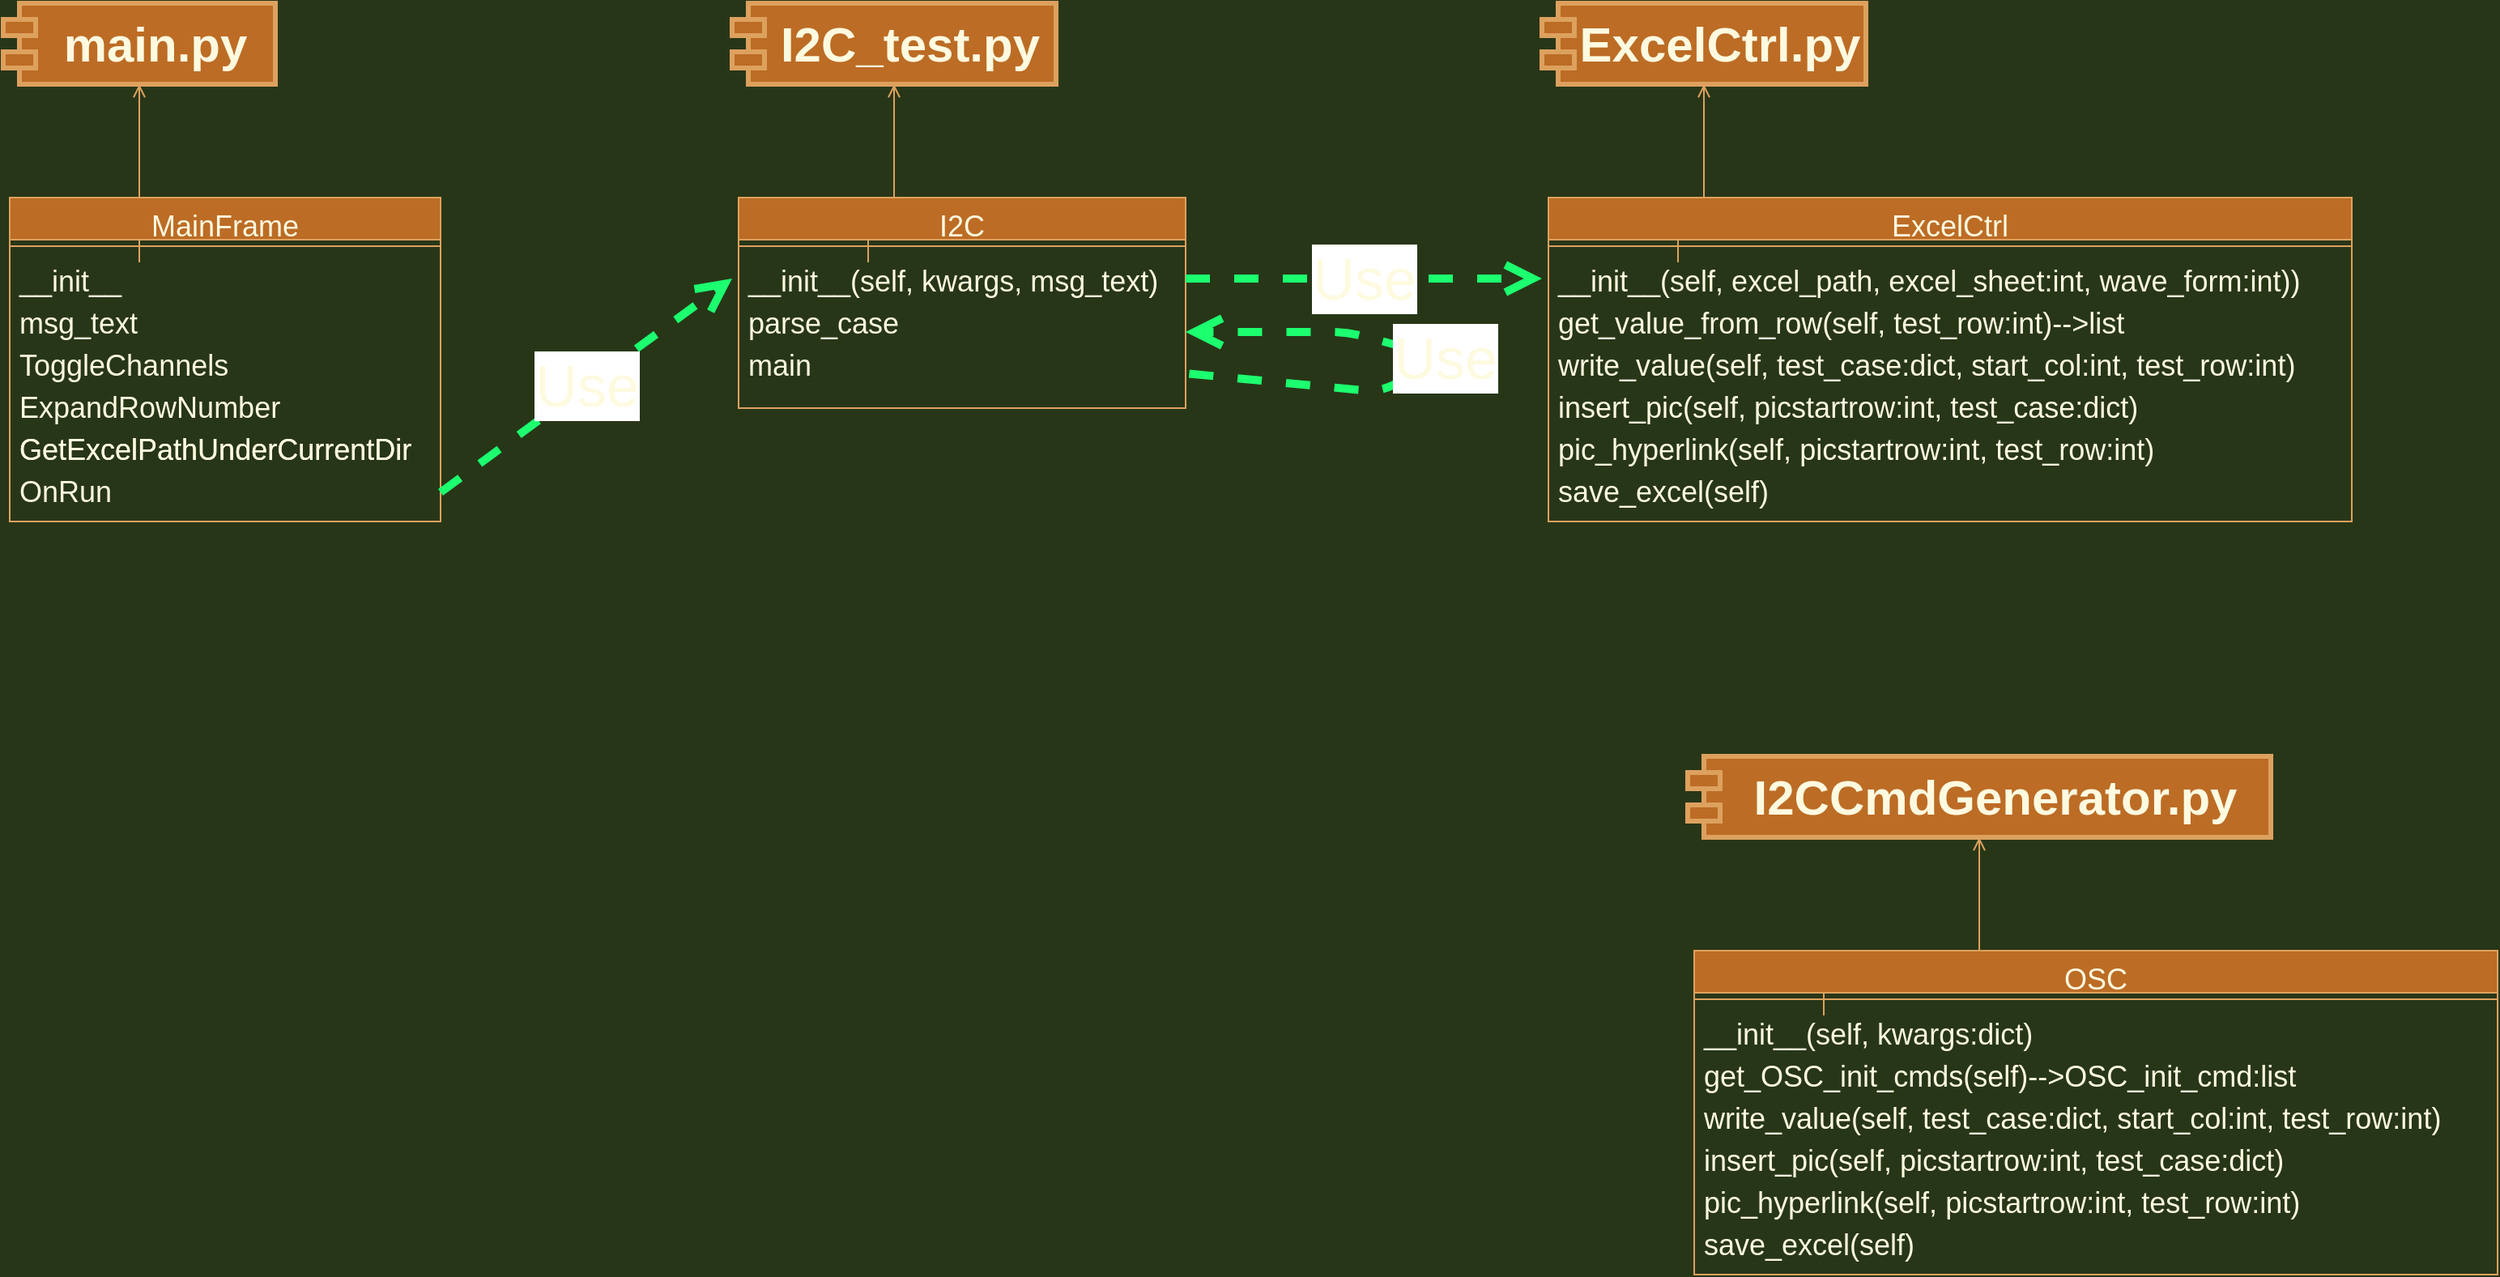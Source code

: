 <mxfile version="15.2.1" type="github">
  <diagram id="C5RBs43oDa-KdzZeNtuy" name="I2C Diagram">
    <mxGraphModel dx="1940" dy="1286" grid="1" gridSize="10" guides="1" tooltips="1" connect="1" arrows="1" fold="1" page="1" pageScale="1" pageWidth="827" pageHeight="1169" background="#283618" math="0" shadow="0">
      <root>
        <mxCell id="WIyWlLk6GJQsqaUBKTNV-0" />
        <mxCell id="WIyWlLk6GJQsqaUBKTNV-1" parent="WIyWlLk6GJQsqaUBKTNV-0" />
        <mxCell id="vuCsuV92tiSEWa9CnFil-13" value="main.py" style="shape=module;align=left;spacingLeft=20;align=center;verticalAlign=top;fillColor=#BC6C25;strokeColor=#DDA15E;fontColor=#FEFAE0;strokeWidth=3;fontStyle=1;fontSize=30;" vertex="1" parent="WIyWlLk6GJQsqaUBKTNV-1">
          <mxGeometry x="-450" y="120" width="168" height="50" as="geometry" />
        </mxCell>
        <mxCell id="vuCsuV92tiSEWa9CnFil-24" style="edgeStyle=orthogonalEdgeStyle;rounded=0;orthogonalLoop=1;jettySize=auto;html=1;entryX=0.5;entryY=1;entryDx=0;entryDy=0;endArrow=open;endFill=0;labelBackgroundColor=#283618;strokeColor=#DDA15E;fontColor=#FEFAE0;" edge="1" parent="WIyWlLk6GJQsqaUBKTNV-1" target="vuCsuV92tiSEWa9CnFil-13">
          <mxGeometry relative="1" as="geometry">
            <mxPoint x="-366" y="280" as="sourcePoint" />
            <Array as="points">
              <mxPoint x="-366" y="250" />
            </Array>
          </mxGeometry>
        </mxCell>
        <mxCell id="vuCsuV92tiSEWa9CnFil-41" value="MainFrame" style="swimlane;fontStyle=0;align=center;verticalAlign=top;childLayout=stackLayout;horizontal=1;startSize=26;horizontalStack=0;resizeParent=1;resizeLast=0;collapsible=1;marginBottom=0;rounded=0;shadow=0;strokeWidth=1;fillColor=#BC6C25;strokeColor=#DDA15E;fontColor=#FEFAE0;fontSize=18;" vertex="1" parent="WIyWlLk6GJQsqaUBKTNV-1">
          <mxGeometry x="-446" y="240" width="266" height="200" as="geometry">
            <mxRectangle x="120" y="360" width="160" height="26" as="alternateBounds" />
          </mxGeometry>
        </mxCell>
        <mxCell id="vuCsuV92tiSEWa9CnFil-44" value="" style="line;html=1;strokeWidth=1;align=left;verticalAlign=middle;spacingTop=-1;spacingLeft=3;spacingRight=3;rotatable=0;labelPosition=right;points=[];portConstraint=eastwest;labelBackgroundColor=#283618;fillColor=#BC6C25;strokeColor=#DDA15E;fontColor=#FEFAE0;fontSize=18;" vertex="1" parent="vuCsuV92tiSEWa9CnFil-41">
          <mxGeometry y="26" width="266" height="8" as="geometry" />
        </mxCell>
        <mxCell id="vuCsuV92tiSEWa9CnFil-45" value="__init__" style="text;align=left;verticalAlign=top;spacingLeft=4;spacingRight=4;overflow=hidden;rotatable=0;points=[[0,0.5],[1,0.5]];portConstraint=eastwest;fontStyle=0;fontColor=#FEFAE0;fontSize=18;" vertex="1" parent="vuCsuV92tiSEWa9CnFil-41">
          <mxGeometry y="34" width="266" height="26" as="geometry" />
        </mxCell>
        <mxCell id="vuCsuV92tiSEWa9CnFil-46" value="msg_text" style="text;align=left;verticalAlign=top;spacingLeft=4;spacingRight=4;overflow=hidden;rotatable=0;points=[[0,0.5],[1,0.5]];portConstraint=eastwest;fontColor=#FEFAE0;fontSize=18;" vertex="1" parent="vuCsuV92tiSEWa9CnFil-41">
          <mxGeometry y="60" width="266" height="26" as="geometry" />
        </mxCell>
        <mxCell id="vuCsuV92tiSEWa9CnFil-47" value="ToggleChannels" style="text;align=left;verticalAlign=top;spacingLeft=4;spacingRight=4;overflow=hidden;rotatable=0;points=[[0,0.5],[1,0.5]];portConstraint=eastwest;fontColor=#FEFAE0;fontSize=18;" vertex="1" parent="vuCsuV92tiSEWa9CnFil-41">
          <mxGeometry y="86" width="266" height="26" as="geometry" />
        </mxCell>
        <mxCell id="vuCsuV92tiSEWa9CnFil-48" value="ExpandRowNumber" style="text;align=left;verticalAlign=top;spacingLeft=4;spacingRight=4;overflow=hidden;rotatable=0;points=[[0,0.5],[1,0.5]];portConstraint=eastwest;fontColor=#FEFAE0;fontSize=18;" vertex="1" parent="vuCsuV92tiSEWa9CnFil-41">
          <mxGeometry y="112" width="266" height="26" as="geometry" />
        </mxCell>
        <mxCell id="vuCsuV92tiSEWa9CnFil-50" value="GetExcelPathUnderCurrentDir" style="text;align=left;verticalAlign=top;spacingLeft=4;spacingRight=4;overflow=hidden;rotatable=0;points=[[0,0.5],[1,0.5]];portConstraint=eastwest;fontColor=#FEFAE0;fontSize=18;" vertex="1" parent="vuCsuV92tiSEWa9CnFil-41">
          <mxGeometry y="138" width="266" height="26" as="geometry" />
        </mxCell>
        <mxCell id="vuCsuV92tiSEWa9CnFil-51" value="OnRun" style="text;align=left;verticalAlign=top;spacingLeft=4;spacingRight=4;overflow=hidden;rotatable=0;points=[[0,0.5],[1,0.5]];portConstraint=eastwest;fontColor=#FEFAE0;fontSize=18;" vertex="1" parent="vuCsuV92tiSEWa9CnFil-41">
          <mxGeometry y="164" width="266" height="36" as="geometry" />
        </mxCell>
        <mxCell id="vuCsuV92tiSEWa9CnFil-49" value="GetExcelPathUnderCurrentDir" style="text;align=left;verticalAlign=top;spacingLeft=4;spacingRight=4;overflow=hidden;rotatable=0;points=[[0,0.5],[1,0.5]];portConstraint=eastwest;fontColor=#FEFAE0;fontSize=18;" vertex="1" parent="WIyWlLk6GJQsqaUBKTNV-1">
          <mxGeometry x="-446" y="378" width="276" height="26" as="geometry" />
        </mxCell>
        <mxCell id="vuCsuV92tiSEWa9CnFil-52" value="I2C_test.py" style="shape=module;align=left;spacingLeft=20;align=center;verticalAlign=top;fillColor=#BC6C25;strokeColor=#DDA15E;fontColor=#FEFAE0;strokeWidth=3;fontStyle=1;fontSize=30;" vertex="1" parent="WIyWlLk6GJQsqaUBKTNV-1">
          <mxGeometry y="120" width="200" height="50" as="geometry" />
        </mxCell>
        <mxCell id="vuCsuV92tiSEWa9CnFil-53" style="edgeStyle=orthogonalEdgeStyle;rounded=0;orthogonalLoop=1;jettySize=auto;html=1;entryX=0.5;entryY=1;entryDx=0;entryDy=0;endArrow=open;endFill=0;labelBackgroundColor=#283618;strokeColor=#DDA15E;fontColor=#FEFAE0;" edge="1" target="vuCsuV92tiSEWa9CnFil-52" parent="WIyWlLk6GJQsqaUBKTNV-1">
          <mxGeometry relative="1" as="geometry">
            <mxPoint x="84" y="280" as="sourcePoint" />
            <Array as="points">
              <mxPoint x="84" y="250" />
            </Array>
          </mxGeometry>
        </mxCell>
        <mxCell id="vuCsuV92tiSEWa9CnFil-54" value="I2C" style="swimlane;fontStyle=0;align=center;verticalAlign=top;childLayout=stackLayout;horizontal=1;startSize=26;horizontalStack=0;resizeParent=1;resizeLast=0;collapsible=1;marginBottom=0;rounded=0;shadow=0;strokeWidth=1;fillColor=#BC6C25;strokeColor=#DDA15E;fontColor=#FEFAE0;fontSize=18;" vertex="1" parent="WIyWlLk6GJQsqaUBKTNV-1">
          <mxGeometry x="4" y="240" width="276" height="130" as="geometry">
            <mxRectangle x="120" y="360" width="160" height="26" as="alternateBounds" />
          </mxGeometry>
        </mxCell>
        <mxCell id="vuCsuV92tiSEWa9CnFil-55" value="" style="line;html=1;strokeWidth=1;align=left;verticalAlign=middle;spacingTop=-1;spacingLeft=3;spacingRight=3;rotatable=0;labelPosition=right;points=[];portConstraint=eastwest;labelBackgroundColor=#283618;fillColor=#BC6C25;strokeColor=#DDA15E;fontColor=#FEFAE0;fontSize=18;" vertex="1" parent="vuCsuV92tiSEWa9CnFil-54">
          <mxGeometry y="26" width="276" height="8" as="geometry" />
        </mxCell>
        <mxCell id="vuCsuV92tiSEWa9CnFil-56" value="__init__(self, kwargs, msg_text)" style="text;align=left;verticalAlign=top;spacingLeft=4;spacingRight=4;overflow=hidden;rotatable=0;points=[[0,0.5],[1,0.5]];portConstraint=eastwest;fontStyle=0;fontColor=#FEFAE0;fontSize=18;" vertex="1" parent="vuCsuV92tiSEWa9CnFil-54">
          <mxGeometry y="34" width="276" height="26" as="geometry" />
        </mxCell>
        <mxCell id="vuCsuV92tiSEWa9CnFil-57" value="parse_case" style="text;align=left;verticalAlign=top;spacingLeft=4;spacingRight=4;overflow=hidden;rotatable=0;points=[[0,0.5],[1,0.5]];portConstraint=eastwest;fontColor=#FEFAE0;fontSize=18;" vertex="1" parent="vuCsuV92tiSEWa9CnFil-54">
          <mxGeometry y="60" width="276" height="26" as="geometry" />
        </mxCell>
        <mxCell id="vuCsuV92tiSEWa9CnFil-58" value="main" style="text;align=left;verticalAlign=top;spacingLeft=4;spacingRight=4;overflow=hidden;rotatable=0;points=[[0,0.5],[1,0.5]];portConstraint=eastwest;fontColor=#FEFAE0;fontSize=18;" vertex="1" parent="vuCsuV92tiSEWa9CnFil-54">
          <mxGeometry y="86" width="276" height="26" as="geometry" />
        </mxCell>
        <mxCell id="vuCsuV92tiSEWa9CnFil-86" value="Use" style="endArrow=open;endSize=12;dashed=1;html=1;fontSize=36;fontColor=#FEFAE0;strokeColor=#1CFF6F;strokeWidth=5;fillColor=#BC6C25;exitX=1.008;exitY=0.876;exitDx=0;exitDy=0;exitPerimeter=0;" edge="1" parent="vuCsuV92tiSEWa9CnFil-54" source="vuCsuV92tiSEWa9CnFil-58">
          <mxGeometry width="160" relative="1" as="geometry">
            <mxPoint x="256" y="120" as="sourcePoint" />
            <mxPoint x="276" y="83" as="targetPoint" />
            <Array as="points">
              <mxPoint x="396" y="120" />
              <mxPoint x="436" y="99" />
              <mxPoint x="376" y="83" />
            </Array>
          </mxGeometry>
        </mxCell>
        <mxCell id="vuCsuV92tiSEWa9CnFil-65" value="ExcelCtrl.py" style="shape=module;align=left;spacingLeft=20;align=center;verticalAlign=top;fillColor=#BC6C25;strokeColor=#DDA15E;fontColor=#FEFAE0;strokeWidth=3;fontStyle=1;fontSize=30;" vertex="1" parent="WIyWlLk6GJQsqaUBKTNV-1">
          <mxGeometry x="500" y="120" width="200" height="50" as="geometry" />
        </mxCell>
        <mxCell id="vuCsuV92tiSEWa9CnFil-66" style="edgeStyle=orthogonalEdgeStyle;rounded=0;orthogonalLoop=1;jettySize=auto;html=1;entryX=0.5;entryY=1;entryDx=0;entryDy=0;endArrow=open;endFill=0;labelBackgroundColor=#283618;strokeColor=#DDA15E;fontColor=#FEFAE0;" edge="1" target="vuCsuV92tiSEWa9CnFil-65" parent="WIyWlLk6GJQsqaUBKTNV-1">
          <mxGeometry relative="1" as="geometry">
            <mxPoint x="584" y="280" as="sourcePoint" />
            <Array as="points">
              <mxPoint x="584" y="250" />
            </Array>
          </mxGeometry>
        </mxCell>
        <mxCell id="vuCsuV92tiSEWa9CnFil-67" value="ExcelCtrl" style="swimlane;fontStyle=0;align=center;verticalAlign=top;childLayout=stackLayout;horizontal=1;startSize=26;horizontalStack=0;resizeParent=1;resizeLast=0;collapsible=1;marginBottom=0;rounded=0;shadow=0;strokeWidth=1;fillColor=#BC6C25;strokeColor=#DDA15E;fontColor=#FEFAE0;fontSize=18;" vertex="1" parent="WIyWlLk6GJQsqaUBKTNV-1">
          <mxGeometry x="504" y="240" width="496" height="200" as="geometry">
            <mxRectangle x="120" y="360" width="160" height="26" as="alternateBounds" />
          </mxGeometry>
        </mxCell>
        <mxCell id="vuCsuV92tiSEWa9CnFil-68" value="" style="line;html=1;strokeWidth=1;align=left;verticalAlign=middle;spacingTop=-1;spacingLeft=3;spacingRight=3;rotatable=0;labelPosition=right;points=[];portConstraint=eastwest;labelBackgroundColor=#283618;fillColor=#BC6C25;strokeColor=#DDA15E;fontColor=#FEFAE0;fontSize=18;" vertex="1" parent="vuCsuV92tiSEWa9CnFil-67">
          <mxGeometry y="26" width="496" height="8" as="geometry" />
        </mxCell>
        <mxCell id="vuCsuV92tiSEWa9CnFil-69" value="__init__(self, excel_path, excel_sheet:int, wave_form:int))" style="text;align=left;verticalAlign=top;spacingLeft=4;spacingRight=4;overflow=hidden;rotatable=0;points=[[0,0.5],[1,0.5]];portConstraint=eastwest;fontStyle=0;fontColor=#FEFAE0;fontSize=18;" vertex="1" parent="vuCsuV92tiSEWa9CnFil-67">
          <mxGeometry y="34" width="496" height="26" as="geometry" />
        </mxCell>
        <mxCell id="vuCsuV92tiSEWa9CnFil-70" value="get_value_from_row(self, test_row:int)--&gt;list" style="text;align=left;verticalAlign=top;spacingLeft=4;spacingRight=4;overflow=hidden;rotatable=0;points=[[0,0.5],[1,0.5]];portConstraint=eastwest;fontColor=#FEFAE0;fontSize=18;" vertex="1" parent="vuCsuV92tiSEWa9CnFil-67">
          <mxGeometry y="60" width="496" height="26" as="geometry" />
        </mxCell>
        <mxCell id="vuCsuV92tiSEWa9CnFil-71" value="write_value(self, test_case:dict, start_col:int, test_row:int)" style="text;align=left;verticalAlign=top;spacingLeft=4;spacingRight=4;overflow=hidden;rotatable=0;points=[[0,0.5],[1,0.5]];portConstraint=eastwest;fontColor=#FEFAE0;fontSize=18;" vertex="1" parent="vuCsuV92tiSEWa9CnFil-67">
          <mxGeometry y="86" width="496" height="26" as="geometry" />
        </mxCell>
        <mxCell id="vuCsuV92tiSEWa9CnFil-73" value="insert_pic(self, picstartrow:int, test_case:dict)" style="text;align=left;verticalAlign=top;spacingLeft=4;spacingRight=4;overflow=hidden;rotatable=0;points=[[0,0.5],[1,0.5]];portConstraint=eastwest;fontColor=#FEFAE0;fontSize=18;" vertex="1" parent="vuCsuV92tiSEWa9CnFil-67">
          <mxGeometry y="112" width="496" height="26" as="geometry" />
        </mxCell>
        <mxCell id="vuCsuV92tiSEWa9CnFil-72" value="pic_hyperlink(self, picstartrow:int, test_row:int)" style="text;align=left;verticalAlign=top;spacingLeft=4;spacingRight=4;overflow=hidden;rotatable=0;points=[[0,0.5],[1,0.5]];portConstraint=eastwest;fontColor=#FEFAE0;fontSize=18;" vertex="1" parent="vuCsuV92tiSEWa9CnFil-67">
          <mxGeometry y="138" width="496" height="26" as="geometry" />
        </mxCell>
        <mxCell id="vuCsuV92tiSEWa9CnFil-74" value="save_excel(self)" style="text;align=left;verticalAlign=top;spacingLeft=4;spacingRight=4;overflow=hidden;rotatable=0;points=[[0,0.5],[1,0.5]];portConstraint=eastwest;fontColor=#FEFAE0;fontSize=18;" vertex="1" parent="vuCsuV92tiSEWa9CnFil-67">
          <mxGeometry y="164" width="496" height="26" as="geometry" />
        </mxCell>
        <mxCell id="vuCsuV92tiSEWa9CnFil-81" value="Use" style="endArrow=open;endSize=12;dashed=1;html=1;fontSize=36;fontColor=#FEFAE0;strokeColor=#1CFF6F;strokeWidth=5;fillColor=#BC6C25;exitX=1;exitY=0.5;exitDx=0;exitDy=0;" edge="1" parent="WIyWlLk6GJQsqaUBKTNV-1" source="vuCsuV92tiSEWa9CnFil-51">
          <mxGeometry width="160" relative="1" as="geometry">
            <mxPoint x="-170" y="420" as="sourcePoint" />
            <mxPoint y="290" as="targetPoint" />
          </mxGeometry>
        </mxCell>
        <mxCell id="vuCsuV92tiSEWa9CnFil-84" value="Use" style="endArrow=open;endSize=12;dashed=1;html=1;fontSize=36;fontColor=#FEFAE0;strokeColor=#1CFF6F;strokeWidth=5;fillColor=#BC6C25;" edge="1" parent="WIyWlLk6GJQsqaUBKTNV-1">
          <mxGeometry width="160" relative="1" as="geometry">
            <mxPoint x="280" y="290" as="sourcePoint" />
            <mxPoint x="500" y="290" as="targetPoint" />
          </mxGeometry>
        </mxCell>
        <mxCell id="vuCsuV92tiSEWa9CnFil-88" value="I2CCmdGenerator.py" style="shape=module;align=left;spacingLeft=20;align=center;verticalAlign=top;fillColor=#BC6C25;strokeColor=#DDA15E;fontColor=#FEFAE0;strokeWidth=3;fontStyle=1;fontSize=30;" vertex="1" parent="WIyWlLk6GJQsqaUBKTNV-1">
          <mxGeometry x="590" y="585" width="360" height="50" as="geometry" />
        </mxCell>
        <mxCell id="vuCsuV92tiSEWa9CnFil-89" style="edgeStyle=orthogonalEdgeStyle;rounded=0;orthogonalLoop=1;jettySize=auto;html=1;entryX=0.5;entryY=1;entryDx=0;entryDy=0;endArrow=open;endFill=0;labelBackgroundColor=#283618;strokeColor=#DDA15E;fontColor=#FEFAE0;" edge="1" target="vuCsuV92tiSEWa9CnFil-88" parent="WIyWlLk6GJQsqaUBKTNV-1">
          <mxGeometry relative="1" as="geometry">
            <mxPoint x="674" y="745.0" as="sourcePoint" />
            <Array as="points">
              <mxPoint x="674" y="715" />
            </Array>
          </mxGeometry>
        </mxCell>
        <mxCell id="vuCsuV92tiSEWa9CnFil-90" value="OSC" style="swimlane;fontStyle=0;align=center;verticalAlign=top;childLayout=stackLayout;horizontal=1;startSize=26;horizontalStack=0;resizeParent=1;resizeLast=0;collapsible=1;marginBottom=0;rounded=0;shadow=0;strokeWidth=1;fillColor=#BC6C25;strokeColor=#DDA15E;fontColor=#FEFAE0;fontSize=18;" vertex="1" parent="WIyWlLk6GJQsqaUBKTNV-1">
          <mxGeometry x="594" y="705" width="496" height="200" as="geometry">
            <mxRectangle x="120" y="360" width="160" height="26" as="alternateBounds" />
          </mxGeometry>
        </mxCell>
        <mxCell id="vuCsuV92tiSEWa9CnFil-91" value="" style="line;html=1;strokeWidth=1;align=left;verticalAlign=middle;spacingTop=-1;spacingLeft=3;spacingRight=3;rotatable=0;labelPosition=right;points=[];portConstraint=eastwest;labelBackgroundColor=#283618;fillColor=#BC6C25;strokeColor=#DDA15E;fontColor=#FEFAE0;fontSize=18;" vertex="1" parent="vuCsuV92tiSEWa9CnFil-90">
          <mxGeometry y="26" width="496" height="8" as="geometry" />
        </mxCell>
        <mxCell id="vuCsuV92tiSEWa9CnFil-92" value="__init__(self, kwargs:dict)" style="text;align=left;verticalAlign=top;spacingLeft=4;spacingRight=4;overflow=hidden;rotatable=0;points=[[0,0.5],[1,0.5]];portConstraint=eastwest;fontStyle=0;fontColor=#FEFAE0;fontSize=18;" vertex="1" parent="vuCsuV92tiSEWa9CnFil-90">
          <mxGeometry y="34" width="496" height="26" as="geometry" />
        </mxCell>
        <mxCell id="vuCsuV92tiSEWa9CnFil-93" value="get_OSC_init_cmds(self)--&gt;OSC_init_cmd:list" style="text;align=left;verticalAlign=top;spacingLeft=4;spacingRight=4;overflow=hidden;rotatable=0;points=[[0,0.5],[1,0.5]];portConstraint=eastwest;fontColor=#FEFAE0;fontSize=18;" vertex="1" parent="vuCsuV92tiSEWa9CnFil-90">
          <mxGeometry y="60" width="496" height="26" as="geometry" />
        </mxCell>
        <mxCell id="vuCsuV92tiSEWa9CnFil-94" value="write_value(self, test_case:dict, start_col:int, test_row:int)" style="text;align=left;verticalAlign=top;spacingLeft=4;spacingRight=4;overflow=hidden;rotatable=0;points=[[0,0.5],[1,0.5]];portConstraint=eastwest;fontColor=#FEFAE0;fontSize=18;" vertex="1" parent="vuCsuV92tiSEWa9CnFil-90">
          <mxGeometry y="86" width="496" height="26" as="geometry" />
        </mxCell>
        <mxCell id="vuCsuV92tiSEWa9CnFil-95" value="insert_pic(self, picstartrow:int, test_case:dict)" style="text;align=left;verticalAlign=top;spacingLeft=4;spacingRight=4;overflow=hidden;rotatable=0;points=[[0,0.5],[1,0.5]];portConstraint=eastwest;fontColor=#FEFAE0;fontSize=18;" vertex="1" parent="vuCsuV92tiSEWa9CnFil-90">
          <mxGeometry y="112" width="496" height="26" as="geometry" />
        </mxCell>
        <mxCell id="vuCsuV92tiSEWa9CnFil-96" value="pic_hyperlink(self, picstartrow:int, test_row:int)" style="text;align=left;verticalAlign=top;spacingLeft=4;spacingRight=4;overflow=hidden;rotatable=0;points=[[0,0.5],[1,0.5]];portConstraint=eastwest;fontColor=#FEFAE0;fontSize=18;" vertex="1" parent="vuCsuV92tiSEWa9CnFil-90">
          <mxGeometry y="138" width="496" height="26" as="geometry" />
        </mxCell>
        <mxCell id="vuCsuV92tiSEWa9CnFil-97" value="save_excel(self)" style="text;align=left;verticalAlign=top;spacingLeft=4;spacingRight=4;overflow=hidden;rotatable=0;points=[[0,0.5],[1,0.5]];portConstraint=eastwest;fontColor=#FEFAE0;fontSize=18;" vertex="1" parent="vuCsuV92tiSEWa9CnFil-90">
          <mxGeometry y="164" width="496" height="26" as="geometry" />
        </mxCell>
      </root>
    </mxGraphModel>
  </diagram>
</mxfile>
